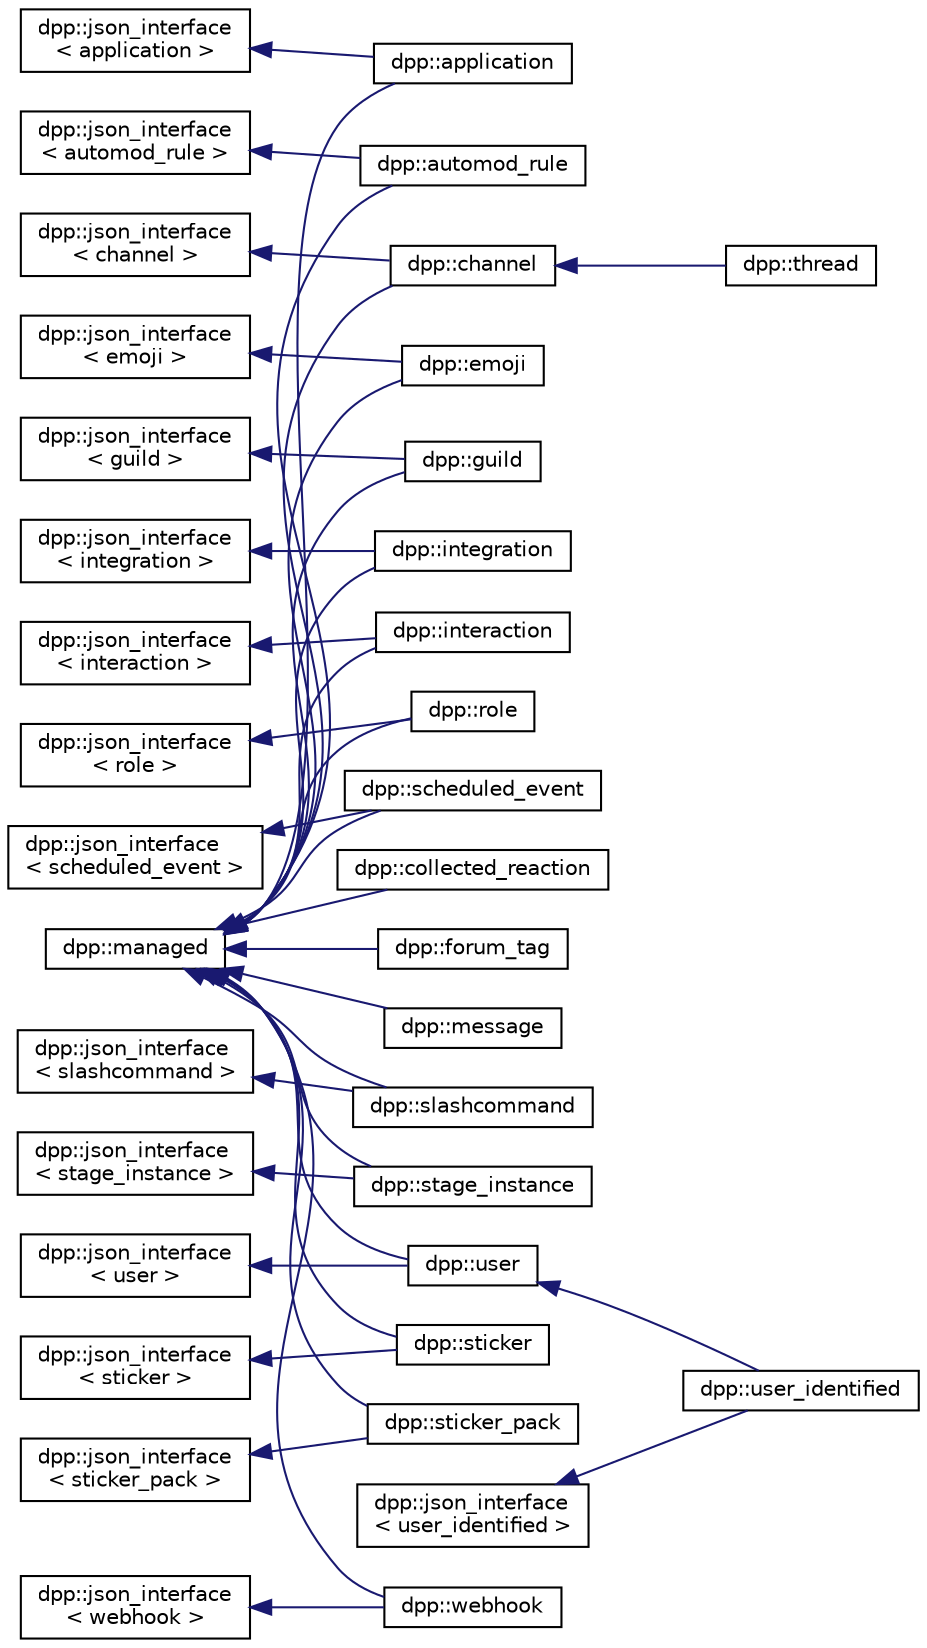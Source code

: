digraph "Graphical Class Hierarchy"
{
 // INTERACTIVE_SVG=YES
 // LATEX_PDF_SIZE
  bgcolor="transparent";
  edge [fontname="Helvetica",fontsize="10",labelfontname="Helvetica",labelfontsize="10"];
  node [fontname="Helvetica",fontsize="10",shape=record];
  rankdir="LR";
  Node0 [label="dpp::json_interface\l\< application \>",height=0.2,width=0.4,color="black",URL="$structdpp_1_1json__interface.html",tooltip=" "];
  Node0 -> Node1 [dir="back",color="midnightblue",fontsize="10",style="solid",fontname="Helvetica"];
  Node1 [label="dpp::application",height=0.2,width=0.4,color="black",URL="$classdpp_1_1application.html",tooltip="The application class represents details of a bot application."];
  Node225 [label="dpp::json_interface\l\< automod_rule \>",height=0.2,width=0.4,color="black",URL="$structdpp_1_1json__interface.html",tooltip=" "];
  Node225 -> Node226 [dir="back",color="midnightblue",fontsize="10",style="solid",fontname="Helvetica"];
  Node226 [label="dpp::automod_rule",height=0.2,width=0.4,color="black",URL="$classdpp_1_1automod__rule.html",tooltip="Represents an automod rule."];
  Node229 [label="dpp::json_interface\l\< channel \>",height=0.2,width=0.4,color="black",URL="$structdpp_1_1json__interface.html",tooltip=" "];
  Node229 -> Node230 [dir="back",color="midnightblue",fontsize="10",style="solid",fontname="Helvetica"];
  Node230 [label="dpp::channel",height=0.2,width=0.4,color="black",URL="$classdpp_1_1channel.html",tooltip="A definition of a discord channel. There are one of these for every channel type except threads...."];
  Node230 -> Node231 [dir="back",color="midnightblue",fontsize="10",style="solid",fontname="Helvetica"];
  Node231 [label="dpp::thread",height=0.2,width=0.4,color="black",URL="$classdpp_1_1thread.html",tooltip="A definition of a discord thread. A thread is a superset of a channel. Not to be confused with std::t..."];
  Node242 [label="dpp::json_interface\l\< emoji \>",height=0.2,width=0.4,color="black",URL="$structdpp_1_1json__interface.html",tooltip=" "];
  Node242 -> Node243 [dir="back",color="midnightblue",fontsize="10",style="solid",fontname="Helvetica"];
  Node243 [label="dpp::emoji",height=0.2,width=0.4,color="black",URL="$classdpp_1_1emoji.html",tooltip="Represents an emoji for a dpp::guild."];
  Node244 [label="dpp::json_interface\l\< guild \>",height=0.2,width=0.4,color="black",URL="$structdpp_1_1json__interface.html",tooltip=" "];
  Node244 -> Node245 [dir="back",color="midnightblue",fontsize="10",style="solid",fontname="Helvetica"];
  Node245 [label="dpp::guild",height=0.2,width=0.4,color="black",URL="$classdpp_1_1guild.html",tooltip="Represents a guild on Discord (AKA a server)"];
  Node248 [label="dpp::json_interface\l\< integration \>",height=0.2,width=0.4,color="black",URL="$structdpp_1_1json__interface.html",tooltip=" "];
  Node248 -> Node249 [dir="back",color="midnightblue",fontsize="10",style="solid",fontname="Helvetica"];
  Node249 [label="dpp::integration",height=0.2,width=0.4,color="black",URL="$classdpp_1_1integration.html",tooltip="Represents an integration on a guild, e.g. a connection to twitch."];
  Node250 [label="dpp::json_interface\l\< interaction \>",height=0.2,width=0.4,color="black",URL="$structdpp_1_1json__interface.html",tooltip=" "];
  Node250 -> Node251 [dir="back",color="midnightblue",fontsize="10",style="solid",fontname="Helvetica"];
  Node251 [label="dpp::interaction",height=0.2,width=0.4,color="black",URL="$classdpp_1_1interaction.html",tooltip="An interaction represents a user running a command and arrives via the dpp::cluster::on_interaction_c..."];
  Node262 [label="dpp::json_interface\l\< role \>",height=0.2,width=0.4,color="black",URL="$structdpp_1_1json__interface.html",tooltip=" "];
  Node262 -> Node263 [dir="back",color="midnightblue",fontsize="10",style="solid",fontname="Helvetica"];
  Node263 [label="dpp::role",height=0.2,width=0.4,color="black",URL="$classdpp_1_1role.html",tooltip="Represents a role within a dpp::guild. Roles are combined via logical OR of the permission bitmasks,..."];
  Node264 [label="dpp::json_interface\l\< scheduled_event \>",height=0.2,width=0.4,color="black",URL="$structdpp_1_1json__interface.html",tooltip=" "];
  Node264 -> Node265 [dir="back",color="midnightblue",fontsize="10",style="solid",fontname="Helvetica"];
  Node265 [label="dpp::scheduled_event",height=0.2,width=0.4,color="black",URL="$structdpp_1_1scheduled__event.html",tooltip="A scheduled event."];
  Node268 [label="dpp::json_interface\l\< slashcommand \>",height=0.2,width=0.4,color="black",URL="$structdpp_1_1json__interface.html",tooltip=" "];
  Node268 -> Node269 [dir="back",color="midnightblue",fontsize="10",style="solid",fontname="Helvetica"];
  Node269 [label="dpp::slashcommand",height=0.2,width=0.4,color="black",URL="$classdpp_1_1slashcommand.html",tooltip="Represents an application command, created by your bot either globally, or on a guild."];
  Node270 [label="dpp::json_interface\l\< stage_instance \>",height=0.2,width=0.4,color="black",URL="$structdpp_1_1json__interface.html",tooltip=" "];
  Node270 -> Node271 [dir="back",color="midnightblue",fontsize="10",style="solid",fontname="Helvetica"];
  Node271 [label="dpp::stage_instance",height=0.2,width=0.4,color="black",URL="$structdpp_1_1stage__instance.html",tooltip="A stage instance. Stage instances are like a conference facility, with moderators/speakers and listen..."];
  Node272 [label="dpp::json_interface\l\< sticker \>",height=0.2,width=0.4,color="black",URL="$structdpp_1_1json__interface.html",tooltip=" "];
  Node272 -> Node273 [dir="back",color="midnightblue",fontsize="10",style="solid",fontname="Helvetica"];
  Node273 [label="dpp::sticker",height=0.2,width=0.4,color="black",URL="$structdpp_1_1sticker.html",tooltip="Represents stickers received in messages."];
  Node274 [label="dpp::json_interface\l\< sticker_pack \>",height=0.2,width=0.4,color="black",URL="$structdpp_1_1json__interface.html",tooltip=" "];
  Node274 -> Node275 [dir="back",color="midnightblue",fontsize="10",style="solid",fontname="Helvetica"];
  Node275 [label="dpp::sticker_pack",height=0.2,width=0.4,color="black",URL="$structdpp_1_1sticker__pack.html",tooltip="Represents a sticker pack (the built in groups of stickers that all nitro users get to use)"];
  Node276 [label="dpp::json_interface\l\< user \>",height=0.2,width=0.4,color="black",URL="$structdpp_1_1json__interface.html",tooltip=" "];
  Node276 -> Node277 [dir="back",color="midnightblue",fontsize="10",style="solid",fontname="Helvetica"];
  Node277 [label="dpp::user",height=0.2,width=0.4,color="black",URL="$classdpp_1_1user.html",tooltip="Represents a user on discord. May or may not be a member of a dpp::guild."];
  Node277 -> Node278 [dir="back",color="midnightblue",fontsize="10",style="solid",fontname="Helvetica"];
  Node278 [label="dpp::user_identified",height=0.2,width=0.4,color="black",URL="$classdpp_1_1user__identified.html",tooltip="A user with additional fields only available via the oauth2 identify scope. These are not included in..."];
  Node279 [label="dpp::json_interface\l\< user_identified \>",height=0.2,width=0.4,color="black",URL="$structdpp_1_1json__interface.html",tooltip=" "];
  Node279 -> Node278 [dir="back",color="midnightblue",fontsize="10",style="solid",fontname="Helvetica"];
  Node284 [label="dpp::json_interface\l\< webhook \>",height=0.2,width=0.4,color="black",URL="$structdpp_1_1json__interface.html",tooltip=" "];
  Node284 -> Node285 [dir="back",color="midnightblue",fontsize="10",style="solid",fontname="Helvetica"];
  Node285 [label="dpp::webhook",height=0.2,width=0.4,color="black",URL="$classdpp_1_1webhook.html",tooltip="Represents a discord webhook."];
  Node286 [label="dpp::managed",height=0.2,width=0.4,color="black",URL="$classdpp_1_1managed.html",tooltip="The managed class is the base class for various types that can be stored in a cache that are identifi..."];
  Node286 -> Node1 [dir="back",color="midnightblue",fontsize="10",style="solid",fontname="Helvetica"];
  Node286 -> Node226 [dir="back",color="midnightblue",fontsize="10",style="solid",fontname="Helvetica"];
  Node286 -> Node230 [dir="back",color="midnightblue",fontsize="10",style="solid",fontname="Helvetica"];
  Node286 -> Node287 [dir="back",color="midnightblue",fontsize="10",style="solid",fontname="Helvetica"];
  Node287 [label="dpp::collected_reaction",height=0.2,width=0.4,color="black",URL="$classdpp_1_1collected__reaction.html",tooltip="Represents a reaction. Can be filled for use in a collector."];
  Node286 -> Node243 [dir="back",color="midnightblue",fontsize="10",style="solid",fontname="Helvetica"];
  Node286 -> Node288 [dir="back",color="midnightblue",fontsize="10",style="solid",fontname="Helvetica"];
  Node288 [label="dpp::forum_tag",height=0.2,width=0.4,color="black",URL="$structdpp_1_1forum__tag.html",tooltip="Represents a tag that is able to be applied to a thread in a forum channel."];
  Node286 -> Node245 [dir="back",color="midnightblue",fontsize="10",style="solid",fontname="Helvetica"];
  Node286 -> Node249 [dir="back",color="midnightblue",fontsize="10",style="solid",fontname="Helvetica"];
  Node286 -> Node251 [dir="back",color="midnightblue",fontsize="10",style="solid",fontname="Helvetica"];
  Node286 -> Node289 [dir="back",color="midnightblue",fontsize="10",style="solid",fontname="Helvetica"];
  Node289 [label="dpp::message",height=0.2,width=0.4,color="black",URL="$structdpp_1_1message.html",tooltip="Represents messages sent and received on Discord."];
  Node286 -> Node263 [dir="back",color="midnightblue",fontsize="10",style="solid",fontname="Helvetica"];
  Node286 -> Node265 [dir="back",color="midnightblue",fontsize="10",style="solid",fontname="Helvetica"];
  Node286 -> Node269 [dir="back",color="midnightblue",fontsize="10",style="solid",fontname="Helvetica"];
  Node286 -> Node271 [dir="back",color="midnightblue",fontsize="10",style="solid",fontname="Helvetica"];
  Node286 -> Node273 [dir="back",color="midnightblue",fontsize="10",style="solid",fontname="Helvetica"];
  Node286 -> Node275 [dir="back",color="midnightblue",fontsize="10",style="solid",fontname="Helvetica"];
  Node286 -> Node277 [dir="back",color="midnightblue",fontsize="10",style="solid",fontname="Helvetica"];
  Node286 -> Node285 [dir="back",color="midnightblue",fontsize="10",style="solid",fontname="Helvetica"];
}
